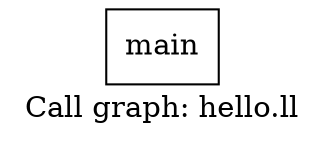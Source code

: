 digraph "Call graph: hello.ll" {
	label="Call graph: hello.ll";

	Node0x7fffe25e1620 [shape=record,label="{main}"];
}

